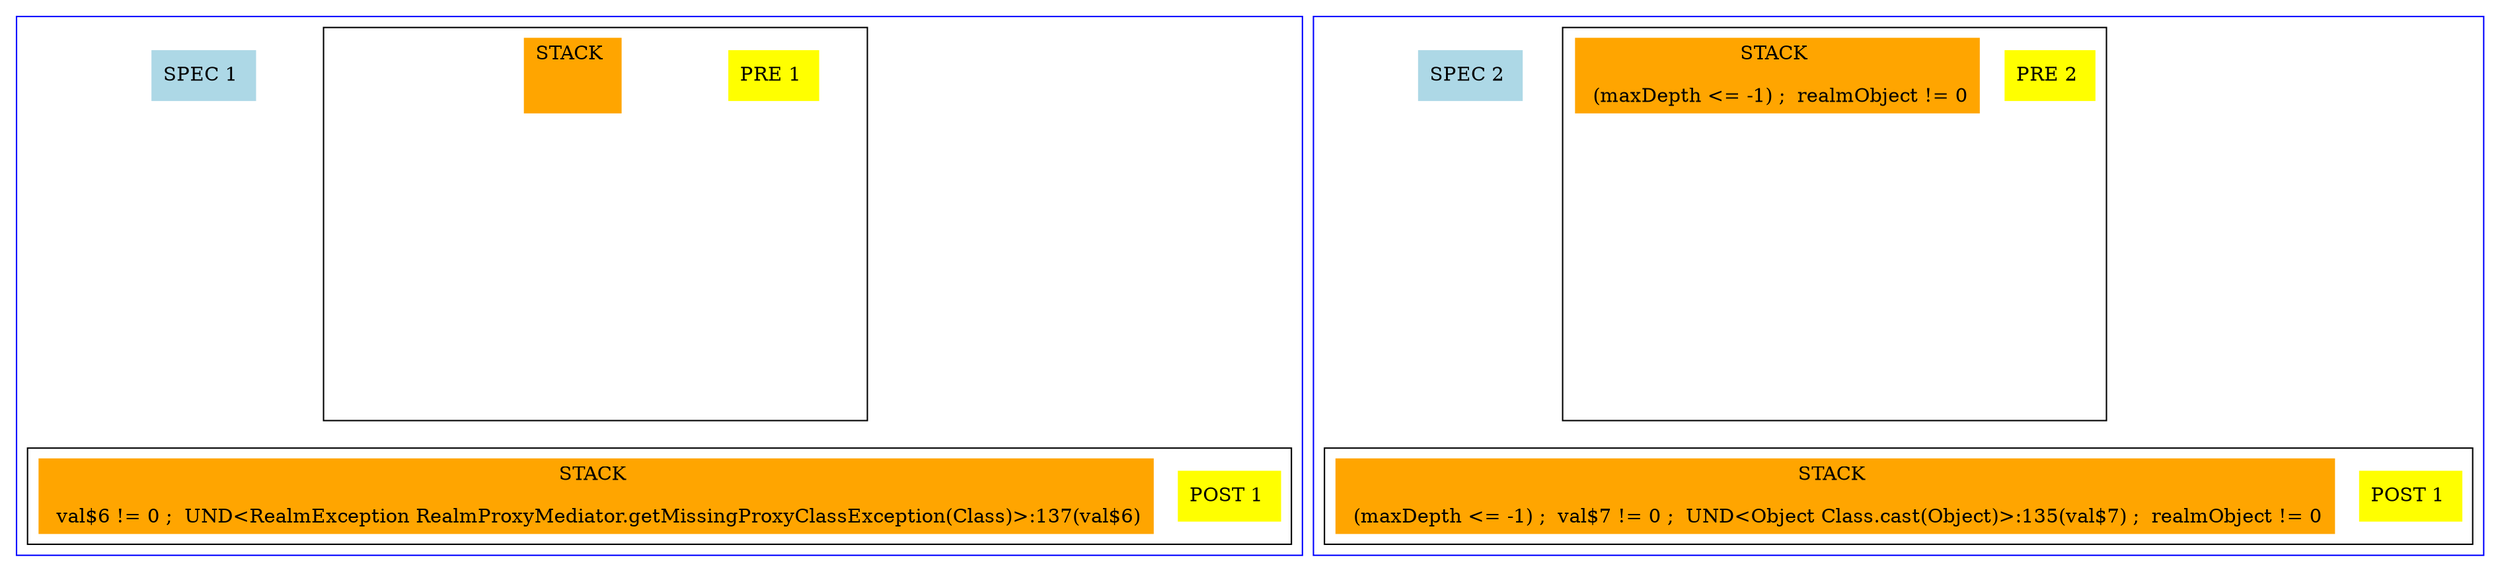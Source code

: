 #### Dotty version:  ####



digraph main { 
node [shape=box]; 

 compound = true; 

 subgraph cluster_382 { color=blue 

 state383L0 [label="SPEC 1 ",  style=filled, color= lightblue]

 subgraph cluster_prop_2 { color=black 

 PRE386L0 [label="PRE 1 ",  style=filled, color= yellow]
subgraph {
 node [shape=box]; 
 state_pi_2 [label="STACK \n\n " color=orange style=filled]
  inv_11 [style=invis]
  inv_111 [style=invis]
  inv_1111 [style=invis]
  inv_12 [style=invis]
  inv_122 [style=invis]
  inv_1222 [style=invis]
  inv_13 [style=invis]
  inv_133 [style=invis]
  inv_1333 [style=invis]
  inv_14 [style=invis]
  inv_144 [style=invis]
  inv_1444 [style=invis]
  state_pi_2 -> inv_11 [style=invis]
  inv_11 -> inv_111 [style=invis]
  inv_111 -> inv_1111 [style=invis]
  state_pi_2 -> inv_12 [style=invis]
  inv_12 -> inv_122 [style=invis]
  inv_122 -> inv_1222 [style=invis]
  state_pi_2 -> inv_13 [style=invis]
  inv_13 -> inv_133 [style=invis]
  inv_133 -> inv_1333 [style=invis]
  state_pi_2 -> inv_14 [style=invis]
  inv_14 -> inv_144 [style=invis]
  inv_144 -> inv_1444 [style=invis]
}

 } 

 subgraph cluster_prop_3 { color=black 

 POST395L0 [label="POST 1 ",  style=filled, color= yellow]
subgraph {
 node [shape=box]; 
 state_pi_3 [label="STACK \n\n val$6 != 0 ;  UND<RealmException RealmProxyMediator.getMissingProxyClassException(Class)>:137(val$6)" color=orange style=filled]
}

 } 
  inv_1111 -> state_pi_3 [style=invis]
  inv_1222 -> state_pi_3 [style=invis]
  inv_1333 -> state_pi_3 [style=invis]
  inv_1444 -> state_pi_3 [style=invis]

 } 

 subgraph cluster_404 { color=blue 

 state405L0 [label="SPEC 2 ",  style=filled, color= lightblue]

 subgraph cluster_prop_5 { color=black 

 PRE408L0 [label="PRE 2 ",  style=filled, color= yellow]
subgraph {
 node [shape=box]; 
 state_pi_5 [label="STACK \n\n (maxDepth <= -1) ;  realmObject != 0" color=orange style=filled]
  inv_21 [style=invis]
  inv_211 [style=invis]
  inv_2111 [style=invis]
  inv_22 [style=invis]
  inv_222 [style=invis]
  inv_2222 [style=invis]
  inv_23 [style=invis]
  inv_233 [style=invis]
  inv_2333 [style=invis]
  inv_24 [style=invis]
  inv_244 [style=invis]
  inv_2444 [style=invis]
  state_pi_5 -> inv_21 [style=invis]
  inv_21 -> inv_211 [style=invis]
  inv_211 -> inv_2111 [style=invis]
  state_pi_5 -> inv_22 [style=invis]
  inv_22 -> inv_222 [style=invis]
  inv_222 -> inv_2222 [style=invis]
  state_pi_5 -> inv_23 [style=invis]
  inv_23 -> inv_233 [style=invis]
  inv_233 -> inv_2333 [style=invis]
  state_pi_5 -> inv_24 [style=invis]
  inv_24 -> inv_244 [style=invis]
  inv_244 -> inv_2444 [style=invis]
}

 } 

 subgraph cluster_prop_6 { color=black 

 POST417L0 [label="POST 1 ",  style=filled, color= yellow]
subgraph {
 node [shape=box]; 
 state_pi_6 [label="STACK \n\n (maxDepth <= -1) ;  val$7 != 0 ;  UND<Object Class.cast(Object)>:135(val$7) ;  realmObject != 0" color=orange style=filled]
}

 } 
  inv_2111 -> state_pi_6 [style=invis]
  inv_2222 -> state_pi_6 [style=invis]
  inv_2333 -> state_pi_6 [style=invis]
  inv_2444 -> state_pi_6 [style=invis]

 } 

}

